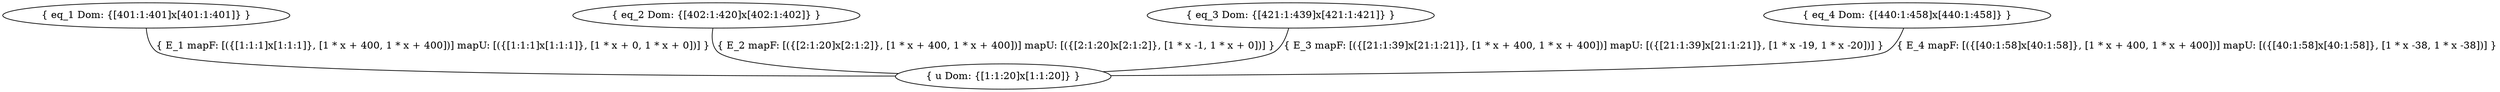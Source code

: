 digraph G{
    ratio="fill"
    node[shape="ellipse"]
    u [label="{ u Dom: {[1:1:20]x[1:1:20]} }"]
    eq_1 [label="{ eq_1 Dom: {[401:1:401]x[401:1:401]} }"]
    eq_2 [label="{ eq_2 Dom: {[402:1:420]x[402:1:402]} }"]
    eq_3 [label="{ eq_3 Dom: {[421:1:439]x[421:1:421]} }"]
    eq_4 [label="{ eq_4 Dom: {[440:1:458]x[440:1:458]} }"]
    
eq_1 -> u [label="{ E_1 mapF: [({[1:1:1]x[1:1:1]}, [1 * x + 400, 1 * x + 400])] mapU: [({[1:1:1]x[1:1:1]}, [1 * x + 0, 1 * x + 0])] }", arrowhead="none"]
    eq_2 -> u [label="{ E_2 mapF: [({[2:1:20]x[2:1:2]}, [1 * x + 400, 1 * x + 400])] mapU: [({[2:1:20]x[2:1:2]}, [1 * x -1, 1 * x + 0])] }", arrowhead="none"]
    eq_3 -> u [label="{ E_3 mapF: [({[21:1:39]x[21:1:21]}, [1 * x + 400, 1 * x + 400])] mapU: [({[21:1:39]x[21:1:21]}, [1 * x -19, 1 * x -20])] }", arrowhead="none"]
    eq_4 -> u [label="{ E_4 mapF: [({[40:1:58]x[40:1:58]}, [1 * x + 400, 1 * x + 400])] mapU: [({[40:1:58]x[40:1:58]}, [1 * x -38, 1 * x -38])] }", arrowhead="none"]
    
}
